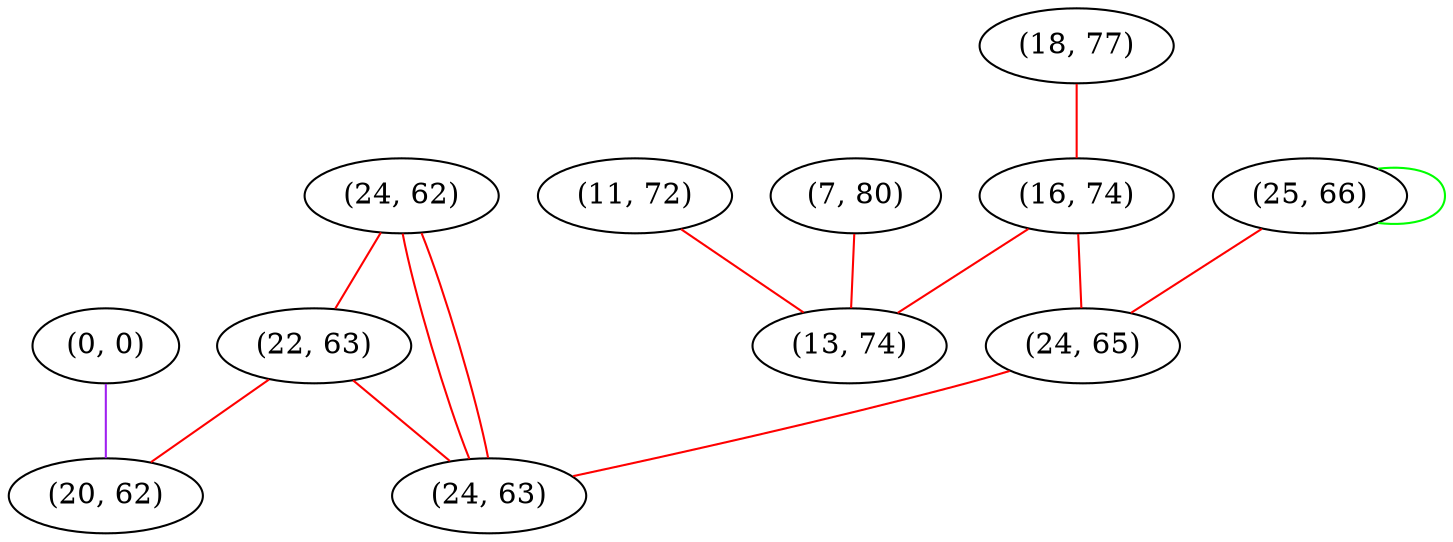 graph "" {
"(24, 62)";
"(18, 77)";
"(0, 0)";
"(16, 74)";
"(11, 72)";
"(22, 63)";
"(20, 62)";
"(25, 66)";
"(7, 80)";
"(24, 65)";
"(13, 74)";
"(24, 63)";
"(24, 62)" -- "(22, 63)"  [color=red, key=0, weight=1];
"(24, 62)" -- "(24, 63)"  [color=red, key=0, weight=1];
"(24, 62)" -- "(24, 63)"  [color=red, key=1, weight=1];
"(18, 77)" -- "(16, 74)"  [color=red, key=0, weight=1];
"(0, 0)" -- "(20, 62)"  [color=purple, key=0, weight=4];
"(16, 74)" -- "(24, 65)"  [color=red, key=0, weight=1];
"(16, 74)" -- "(13, 74)"  [color=red, key=0, weight=1];
"(11, 72)" -- "(13, 74)"  [color=red, key=0, weight=1];
"(22, 63)" -- "(20, 62)"  [color=red, key=0, weight=1];
"(22, 63)" -- "(24, 63)"  [color=red, key=0, weight=1];
"(25, 66)" -- "(24, 65)"  [color=red, key=0, weight=1];
"(25, 66)" -- "(25, 66)"  [color=green, key=0, weight=2];
"(7, 80)" -- "(13, 74)"  [color=red, key=0, weight=1];
"(24, 65)" -- "(24, 63)"  [color=red, key=0, weight=1];
}
